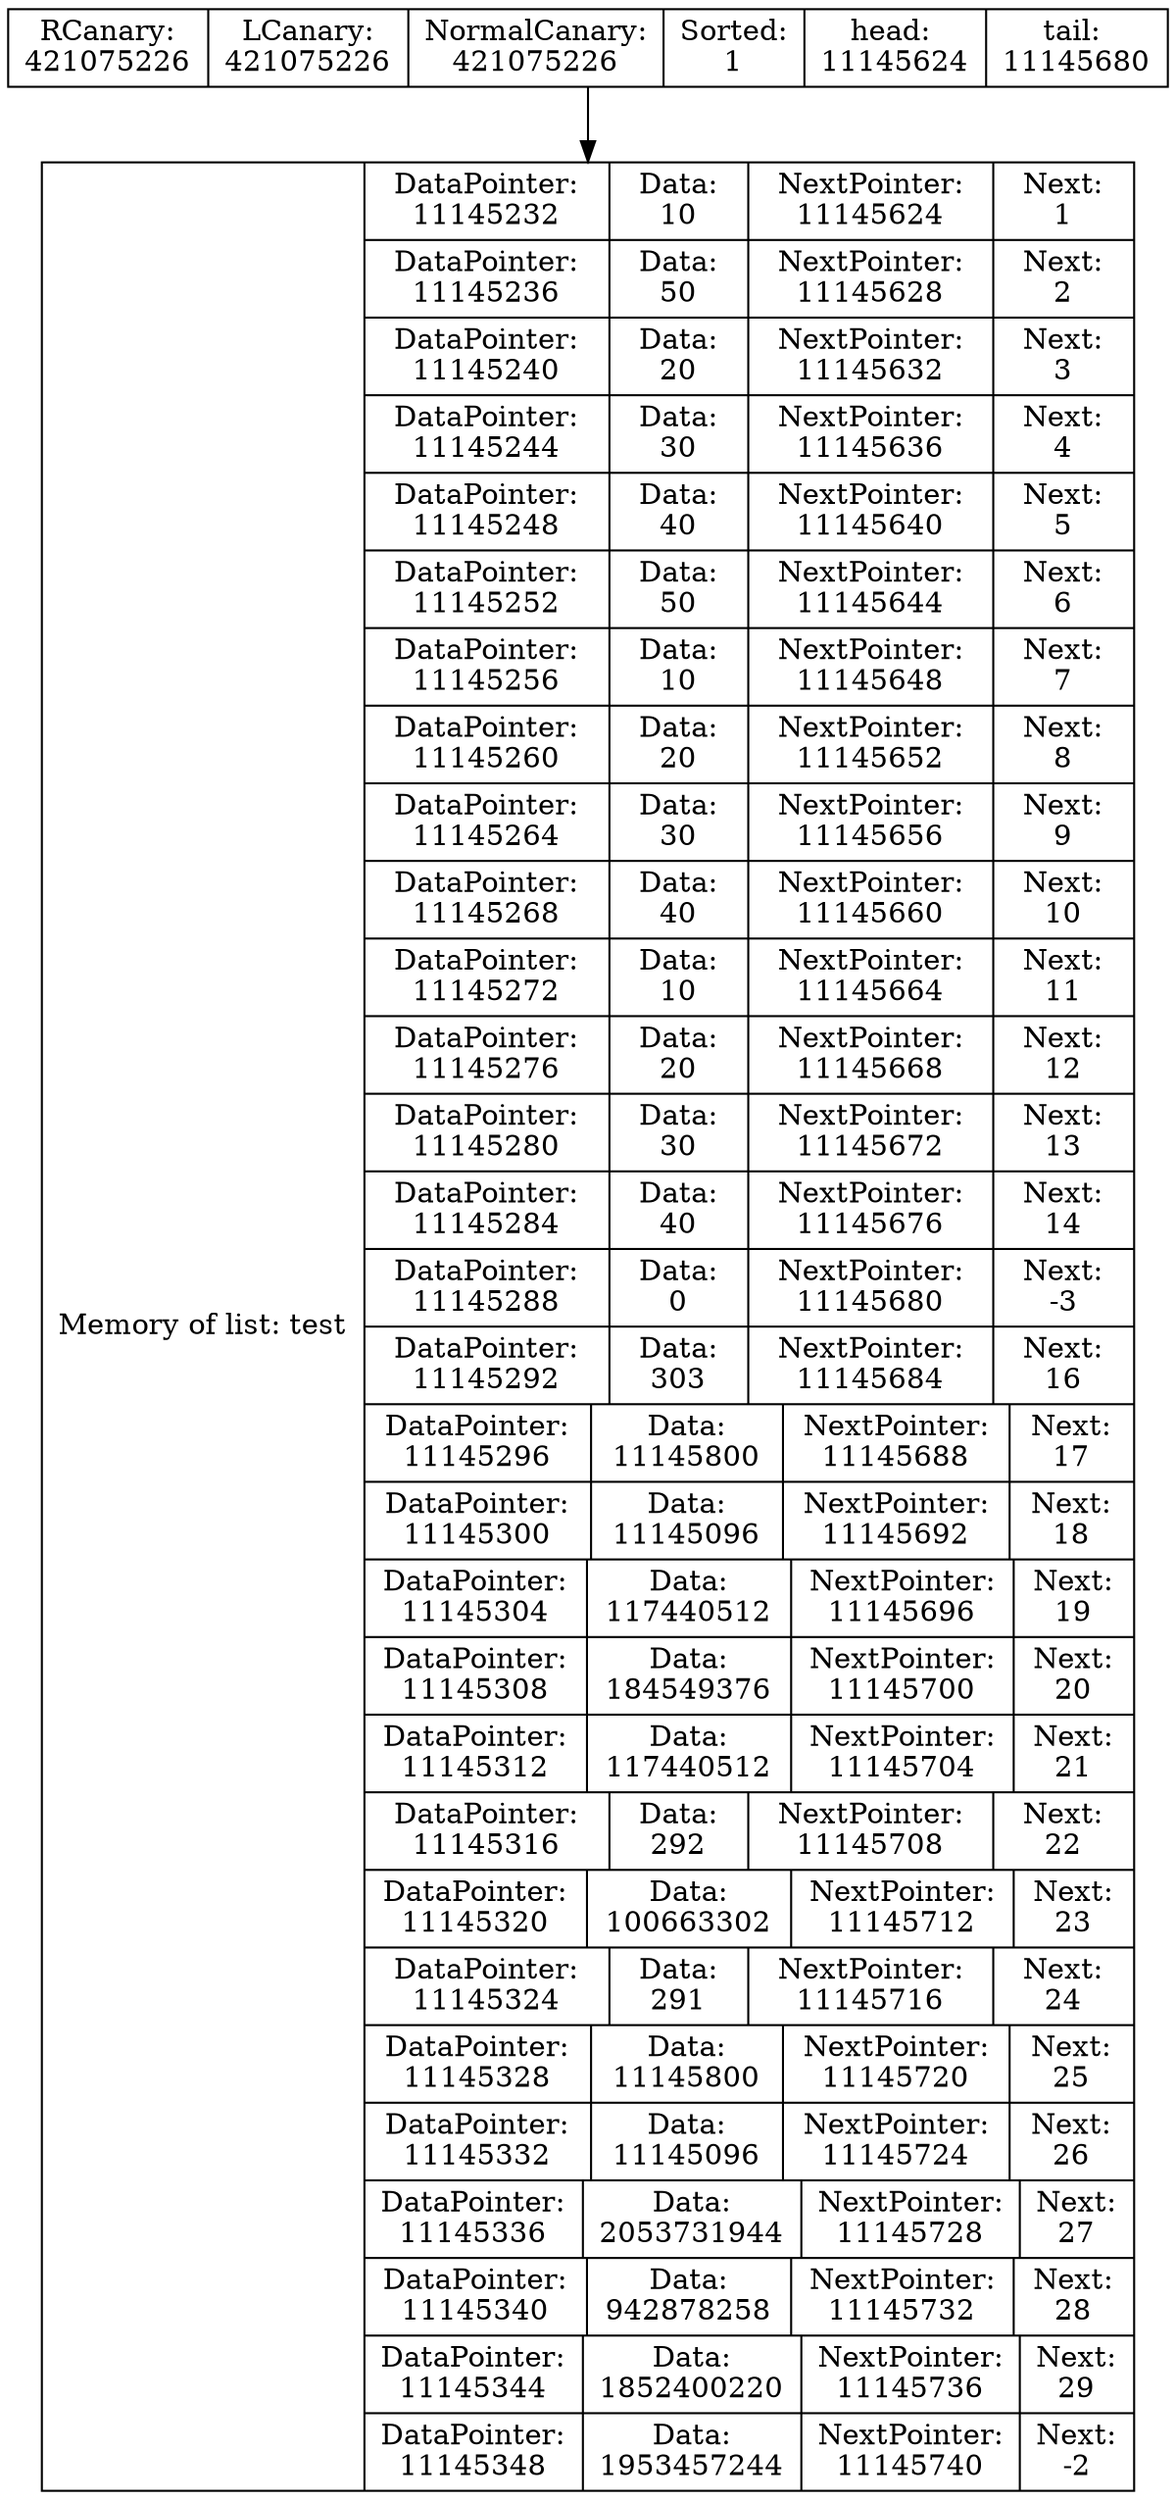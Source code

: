 digraph G{
data [shape=record,label="{Memory of list: test} | {{DataPointer:\n11145232 | Data:\n10 | NextPointer:\n11145624 | Next:\n1}
| {DataPointer:\n11145236 | Data:\n50 | NextPointer:\n11145628 | Next:\n2}
| {DataPointer:\n11145240 | Data:\n20 | NextPointer:\n11145632 | Next:\n3}
| {DataPointer:\n11145244 | Data:\n30 | NextPointer:\n11145636 | Next:\n4}
| {DataPointer:\n11145248 | Data:\n40 | NextPointer:\n11145640 | Next:\n5}
| {DataPointer:\n11145252 | Data:\n50 | NextPointer:\n11145644 | Next:\n6}
| {DataPointer:\n11145256 | Data:\n10 | NextPointer:\n11145648 | Next:\n7}
| {DataPointer:\n11145260 | Data:\n20 | NextPointer:\n11145652 | Next:\n8}
| {DataPointer:\n11145264 | Data:\n30 | NextPointer:\n11145656 | Next:\n9}
| {DataPointer:\n11145268 | Data:\n40 | NextPointer:\n11145660 | Next:\n10}
| {DataPointer:\n11145272 | Data:\n10 | NextPointer:\n11145664 | Next:\n11}
| {DataPointer:\n11145276 | Data:\n20 | NextPointer:\n11145668 | Next:\n12}
| {DataPointer:\n11145280 | Data:\n30 | NextPointer:\n11145672 | Next:\n13}
| {DataPointer:\n11145284 | Data:\n40 | NextPointer:\n11145676 | Next:\n14}
| {DataPointer:\n11145288 | Data:\n0 | NextPointer:\n11145680 | Next:\n-3}
| {DataPointer:\n11145292 | Data:\n303 | NextPointer:\n11145684 | Next:\n16}
| {DataPointer:\n11145296 | Data:\n11145800 | NextPointer:\n11145688 | Next:\n17}
| {DataPointer:\n11145300 | Data:\n11145096 | NextPointer:\n11145692 | Next:\n18}
| {DataPointer:\n11145304 | Data:\n117440512 | NextPointer:\n11145696 | Next:\n19}
| {DataPointer:\n11145308 | Data:\n184549376 | NextPointer:\n11145700 | Next:\n20}
| {DataPointer:\n11145312 | Data:\n117440512 | NextPointer:\n11145704 | Next:\n21}
| {DataPointer:\n11145316 | Data:\n292 | NextPointer:\n11145708 | Next:\n22}
| {DataPointer:\n11145320 | Data:\n100663302 | NextPointer:\n11145712 | Next:\n23}
| {DataPointer:\n11145324 | Data:\n291 | NextPointer:\n11145716 | Next:\n24}
| {DataPointer:\n11145328 | Data:\n11145800 | NextPointer:\n11145720 | Next:\n25}
| {DataPointer:\n11145332 | Data:\n11145096 | NextPointer:\n11145724 | Next:\n26}
| {DataPointer:\n11145336 | Data:\n2053731944 | NextPointer:\n11145728 | Next:\n27}
| {DataPointer:\n11145340 | Data:\n942878258 | NextPointer:\n11145732 | Next:\n28}
| {DataPointer:\n11145344 | Data:\n1852400220 | NextPointer:\n11145736 | Next:\n29}
| {DataPointer:\n11145348 | Data:\n1953457244 | NextPointer:\n11145740 | Next:\n-2}
}"];
Shild [shape=record,label=" RCanary:\n421075226 | LCanary:\n421075226  | NormalCanary:\n421075226 | Sorted:\n1 | head: \n11145624 | tail: \n11145680 "];
Shild->data
}
